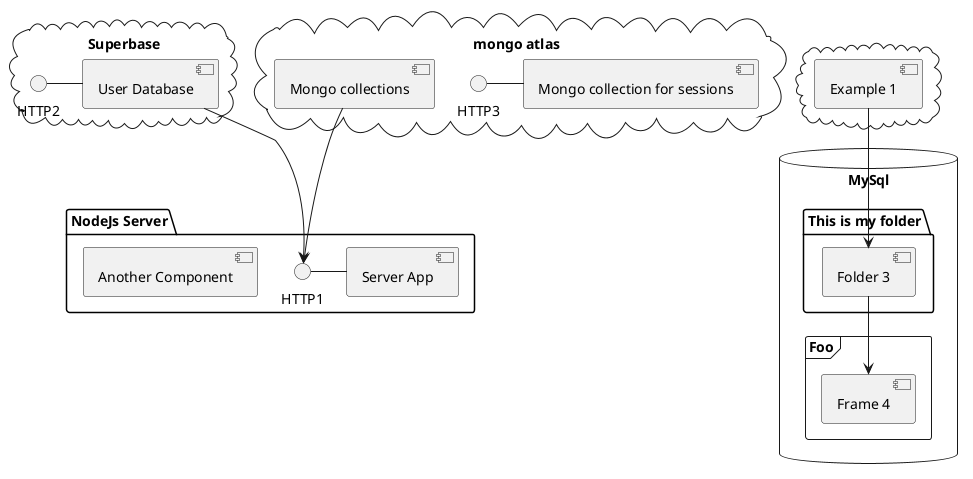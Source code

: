 	
@startuml

package "NodeJs Server" {
  HTTP1 - [Server App]
  [Another Component]
}

cloud "Superbase" {
  HTTP2 - [User Database]
  [User Database] --> HTTP1
}

cloud "mongo atlas" {
  HTTP3 - [Mongo collection for sessions]
  [Mongo collections] --> HTTP1
}


cloud {
  [Example 1]
}


database "MySql" {
  folder "This is my folder" {
    [Folder 3]
  }
  frame "Foo" {
    [Frame 4]
  }
}



[Example 1] --> [Folder 3]
[Folder 3] --> [Frame 4]

@enduml